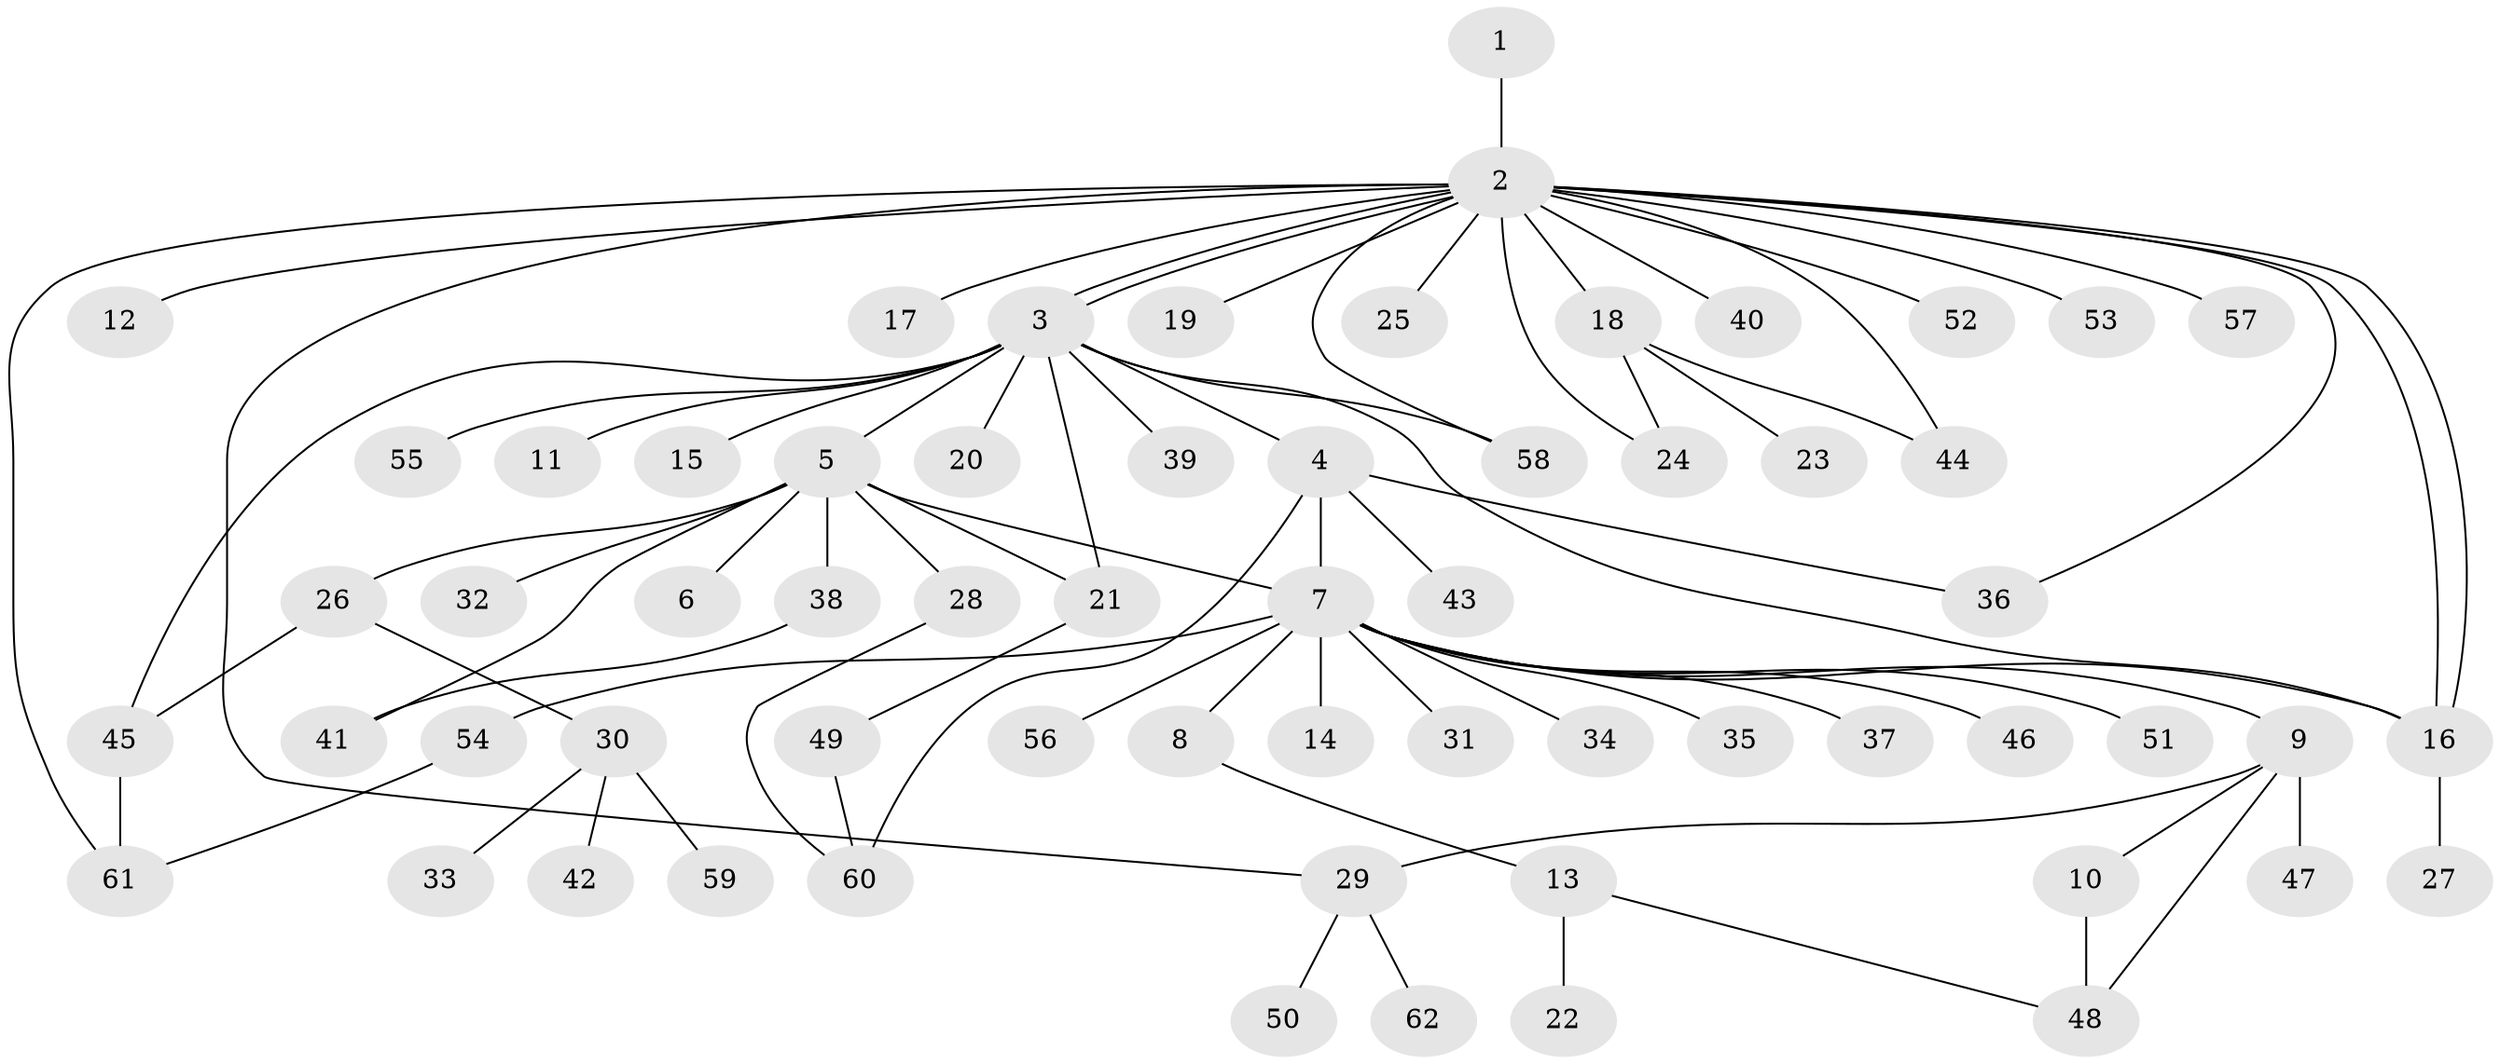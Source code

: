 // Generated by graph-tools (version 1.1) at 2025/49/03/09/25 03:49:56]
// undirected, 62 vertices, 80 edges
graph export_dot {
graph [start="1"]
  node [color=gray90,style=filled];
  1;
  2;
  3;
  4;
  5;
  6;
  7;
  8;
  9;
  10;
  11;
  12;
  13;
  14;
  15;
  16;
  17;
  18;
  19;
  20;
  21;
  22;
  23;
  24;
  25;
  26;
  27;
  28;
  29;
  30;
  31;
  32;
  33;
  34;
  35;
  36;
  37;
  38;
  39;
  40;
  41;
  42;
  43;
  44;
  45;
  46;
  47;
  48;
  49;
  50;
  51;
  52;
  53;
  54;
  55;
  56;
  57;
  58;
  59;
  60;
  61;
  62;
  1 -- 2;
  2 -- 3;
  2 -- 3;
  2 -- 12;
  2 -- 16;
  2 -- 16;
  2 -- 17;
  2 -- 18;
  2 -- 19;
  2 -- 24;
  2 -- 25;
  2 -- 29;
  2 -- 36;
  2 -- 40;
  2 -- 44;
  2 -- 52;
  2 -- 53;
  2 -- 57;
  2 -- 58;
  2 -- 61;
  3 -- 4;
  3 -- 5;
  3 -- 11;
  3 -- 15;
  3 -- 16;
  3 -- 20;
  3 -- 21;
  3 -- 39;
  3 -- 45;
  3 -- 55;
  3 -- 58;
  4 -- 7;
  4 -- 36;
  4 -- 43;
  4 -- 60;
  5 -- 6;
  5 -- 7;
  5 -- 21;
  5 -- 26;
  5 -- 28;
  5 -- 32;
  5 -- 38;
  5 -- 41;
  7 -- 8;
  7 -- 9;
  7 -- 14;
  7 -- 16;
  7 -- 31;
  7 -- 34;
  7 -- 35;
  7 -- 37;
  7 -- 46;
  7 -- 51;
  7 -- 54;
  7 -- 56;
  8 -- 13;
  9 -- 10;
  9 -- 29;
  9 -- 47;
  9 -- 48;
  10 -- 48;
  13 -- 22;
  13 -- 48;
  16 -- 27;
  18 -- 23;
  18 -- 24;
  18 -- 44;
  21 -- 49;
  26 -- 30;
  26 -- 45;
  28 -- 60;
  29 -- 50;
  29 -- 62;
  30 -- 33;
  30 -- 42;
  30 -- 59;
  38 -- 41;
  45 -- 61;
  49 -- 60;
  54 -- 61;
}
